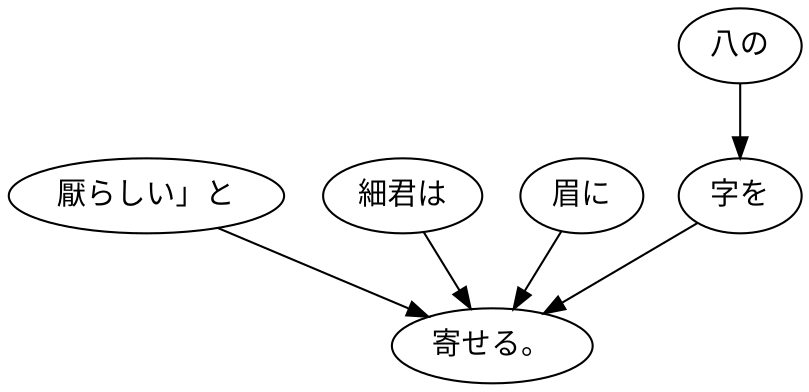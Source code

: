 digraph graph3613 {
	node0 [label="厭らしい」と"];
	node1 [label="細君は"];
	node2 [label="眉に"];
	node3 [label="八の"];
	node4 [label="字を"];
	node5 [label="寄せる。"];
	node0 -> node5;
	node1 -> node5;
	node2 -> node5;
	node3 -> node4;
	node4 -> node5;
}
